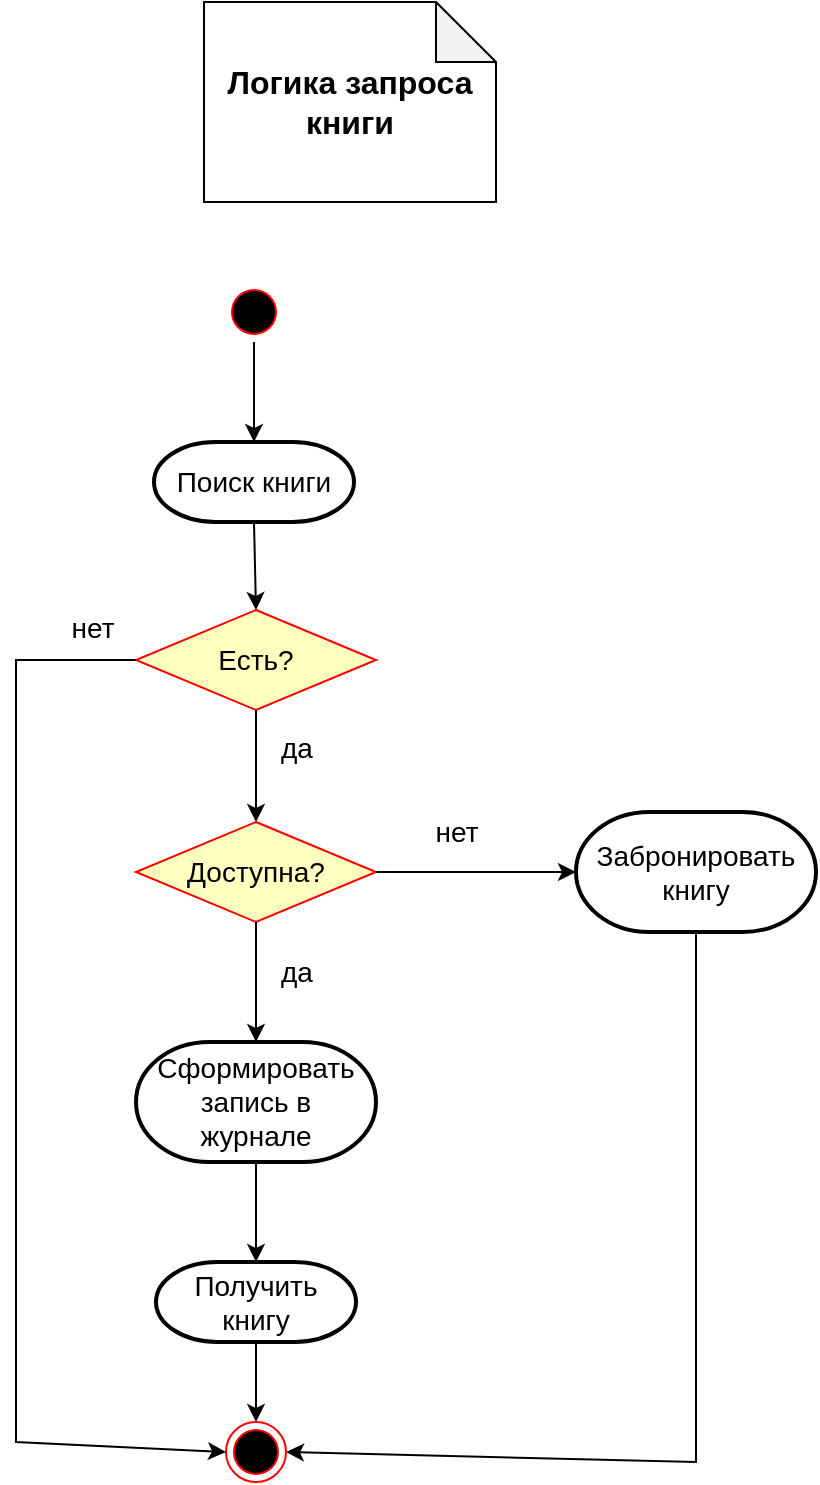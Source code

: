 <mxfile version="26.0.9">
  <diagram name="Страница — 1" id="IEhoOxj-hiJCex0_yVB8">
    <mxGraphModel dx="1052" dy="695" grid="1" gridSize="10" guides="1" tooltips="1" connect="1" arrows="1" fold="1" page="1" pageScale="1" pageWidth="827" pageHeight="1169" math="0" shadow="0">
      <root>
        <mxCell id="0" />
        <mxCell id="1" parent="0" />
        <mxCell id="Ov4vm0zm-csYnfMT60Ja-1" value="&lt;font style=&quot;font-size: 16px;&quot;&gt;&lt;b&gt;Логика запроса книги&lt;/b&gt;&lt;/font&gt;" style="shape=note;whiteSpace=wrap;html=1;backgroundOutline=1;darkOpacity=0.05;" vertex="1" parent="1">
          <mxGeometry x="374" y="30" width="146" height="100" as="geometry" />
        </mxCell>
        <mxCell id="Ov4vm0zm-csYnfMT60Ja-2" value="" style="endArrow=classic;html=1;rounded=0;exitX=0.5;exitY=1;exitDx=0;exitDy=0;exitPerimeter=0;entryX=1;entryY=0.5;entryDx=0;entryDy=0;" edge="1" parent="1" source="Ov4vm0zm-csYnfMT60Ja-31" target="Ov4vm0zm-csYnfMT60Ja-25">
          <mxGeometry width="50" height="50" relative="1" as="geometry">
            <mxPoint x="660" y="660" as="sourcePoint" />
            <mxPoint x="710" y="610" as="targetPoint" />
            <Array as="points">
              <mxPoint x="620" y="760" />
            </Array>
          </mxGeometry>
        </mxCell>
        <mxCell id="Ov4vm0zm-csYnfMT60Ja-3" value="" style="ellipse;html=1;shape=startState;fillColor=#000000;strokeColor=#ff0000;" vertex="1" parent="1">
          <mxGeometry x="384" y="170" width="30" height="30" as="geometry" />
        </mxCell>
        <mxCell id="Ov4vm0zm-csYnfMT60Ja-10" value="&lt;font style=&quot;font-size: 14px;&quot;&gt;Поиск книги&lt;/font&gt;" style="strokeWidth=2;html=1;shape=mxgraph.flowchart.terminator;whiteSpace=wrap;" vertex="1" parent="1">
          <mxGeometry x="349" y="250" width="100" height="40" as="geometry" />
        </mxCell>
        <mxCell id="Ov4vm0zm-csYnfMT60Ja-11" value="&lt;font style=&quot;font-size: 14px;&quot;&gt;Есть?&lt;/font&gt;" style="rhombus;whiteSpace=wrap;html=1;fontColor=#000000;fillColor=#ffffc0;strokeColor=#ff0000;" vertex="1" parent="1">
          <mxGeometry x="340" y="334" width="120" height="50" as="geometry" />
        </mxCell>
        <mxCell id="Ov4vm0zm-csYnfMT60Ja-14" value="" style="endArrow=classic;html=1;rounded=0;exitX=0.5;exitY=1;exitDx=0;exitDy=0;entryX=0.5;entryY=0;entryDx=0;entryDy=0;entryPerimeter=0;" edge="1" parent="1" source="Ov4vm0zm-csYnfMT60Ja-3" target="Ov4vm0zm-csYnfMT60Ja-10">
          <mxGeometry width="50" height="50" relative="1" as="geometry">
            <mxPoint x="410" y="220" as="sourcePoint" />
            <mxPoint x="460" y="170" as="targetPoint" />
          </mxGeometry>
        </mxCell>
        <mxCell id="Ov4vm0zm-csYnfMT60Ja-15" value="" style="endArrow=classic;html=1;rounded=0;exitX=0.5;exitY=1;exitDx=0;exitDy=0;exitPerimeter=0;entryX=0.5;entryY=0;entryDx=0;entryDy=0;" edge="1" parent="1" source="Ov4vm0zm-csYnfMT60Ja-10" target="Ov4vm0zm-csYnfMT60Ja-11">
          <mxGeometry width="50" height="50" relative="1" as="geometry">
            <mxPoint x="450" y="300" as="sourcePoint" />
            <mxPoint x="500" y="250" as="targetPoint" />
          </mxGeometry>
        </mxCell>
        <mxCell id="Ov4vm0zm-csYnfMT60Ja-16" value="" style="endArrow=classic;html=1;rounded=0;exitX=0.5;exitY=1;exitDx=0;exitDy=0;" edge="1" parent="1" source="Ov4vm0zm-csYnfMT60Ja-11">
          <mxGeometry width="50" height="50" relative="1" as="geometry">
            <mxPoint x="420" y="430" as="sourcePoint" />
            <mxPoint x="400" y="440" as="targetPoint" />
          </mxGeometry>
        </mxCell>
        <mxCell id="Ov4vm0zm-csYnfMT60Ja-17" value="&lt;font style=&quot;font-size: 14px;&quot;&gt;Доступна?&lt;/font&gt;" style="rhombus;whiteSpace=wrap;html=1;fontColor=#000000;fillColor=#ffffc0;strokeColor=#ff0000;" vertex="1" parent="1">
          <mxGeometry x="340" y="440" width="120" height="50" as="geometry" />
        </mxCell>
        <mxCell id="Ov4vm0zm-csYnfMT60Ja-19" value="" style="endArrow=classic;html=1;rounded=0;exitX=0.5;exitY=1;exitDx=0;exitDy=0;" edge="1" parent="1" source="Ov4vm0zm-csYnfMT60Ja-17">
          <mxGeometry width="50" height="50" relative="1" as="geometry">
            <mxPoint x="410" y="520" as="sourcePoint" />
            <mxPoint x="400" y="550" as="targetPoint" />
          </mxGeometry>
        </mxCell>
        <mxCell id="Ov4vm0zm-csYnfMT60Ja-20" value="&lt;font style=&quot;font-size: 14px;&quot;&gt;Сформировать&lt;/font&gt;&lt;div&gt;&lt;font style=&quot;font-size: 14px;&quot;&gt;запись в&lt;/font&gt;&lt;/div&gt;&lt;div&gt;&lt;font style=&quot;font-size: 14px;&quot;&gt;журнале&lt;/font&gt;&lt;/div&gt;" style="strokeWidth=2;html=1;shape=mxgraph.flowchart.terminator;whiteSpace=wrap;" vertex="1" parent="1">
          <mxGeometry x="340" y="550" width="120" height="60" as="geometry" />
        </mxCell>
        <mxCell id="Ov4vm0zm-csYnfMT60Ja-23" value="&lt;font style=&quot;font-size: 14px;&quot;&gt;Получить книгу&lt;/font&gt;" style="strokeWidth=2;html=1;shape=mxgraph.flowchart.terminator;whiteSpace=wrap;" vertex="1" parent="1">
          <mxGeometry x="350" y="660" width="100" height="40" as="geometry" />
        </mxCell>
        <mxCell id="Ov4vm0zm-csYnfMT60Ja-24" value="" style="endArrow=classic;html=1;rounded=0;exitX=0.5;exitY=1;exitDx=0;exitDy=0;exitPerimeter=0;entryX=0.5;entryY=0;entryDx=0;entryDy=0;entryPerimeter=0;" edge="1" parent="1" source="Ov4vm0zm-csYnfMT60Ja-20" target="Ov4vm0zm-csYnfMT60Ja-23">
          <mxGeometry width="50" height="50" relative="1" as="geometry">
            <mxPoint x="440" y="630" as="sourcePoint" />
            <mxPoint x="490" y="580" as="targetPoint" />
          </mxGeometry>
        </mxCell>
        <mxCell id="Ov4vm0zm-csYnfMT60Ja-25" value="" style="ellipse;html=1;shape=endState;fillColor=#000000;strokeColor=#ff0000;" vertex="1" parent="1">
          <mxGeometry x="385" y="740" width="30" height="30" as="geometry" />
        </mxCell>
        <mxCell id="Ov4vm0zm-csYnfMT60Ja-26" value="" style="endArrow=classic;html=1;rounded=0;exitX=0.5;exitY=1;exitDx=0;exitDy=0;exitPerimeter=0;entryX=0.5;entryY=0;entryDx=0;entryDy=0;" edge="1" parent="1" source="Ov4vm0zm-csYnfMT60Ja-23" target="Ov4vm0zm-csYnfMT60Ja-25">
          <mxGeometry width="50" height="50" relative="1" as="geometry">
            <mxPoint x="420" y="720" as="sourcePoint" />
            <mxPoint x="470" y="670" as="targetPoint" />
          </mxGeometry>
        </mxCell>
        <mxCell id="Ov4vm0zm-csYnfMT60Ja-27" value="&lt;font style=&quot;font-size: 14px;&quot;&gt;да&lt;/font&gt;" style="text;html=1;align=center;verticalAlign=middle;resizable=0;points=[];autosize=1;strokeColor=none;fillColor=none;" vertex="1" parent="1">
          <mxGeometry x="400" y="388" width="40" height="30" as="geometry" />
        </mxCell>
        <mxCell id="Ov4vm0zm-csYnfMT60Ja-28" value="" style="endArrow=classic;html=1;rounded=0;exitX=0;exitY=0.5;exitDx=0;exitDy=0;entryX=0;entryY=0.5;entryDx=0;entryDy=0;" edge="1" parent="1" source="Ov4vm0zm-csYnfMT60Ja-11" target="Ov4vm0zm-csYnfMT60Ja-25">
          <mxGeometry width="50" height="50" relative="1" as="geometry">
            <mxPoint x="250" y="370" as="sourcePoint" />
            <mxPoint x="300" y="320" as="targetPoint" />
            <Array as="points">
              <mxPoint x="280" y="359" />
              <mxPoint x="280" y="750" />
            </Array>
          </mxGeometry>
        </mxCell>
        <mxCell id="Ov4vm0zm-csYnfMT60Ja-29" value="&lt;font style=&quot;font-size: 14px;&quot;&gt;нет&lt;/font&gt;" style="text;html=1;align=center;verticalAlign=middle;resizable=0;points=[];autosize=1;strokeColor=none;fillColor=none;" vertex="1" parent="1">
          <mxGeometry x="298" y="328" width="40" height="30" as="geometry" />
        </mxCell>
        <mxCell id="Ov4vm0zm-csYnfMT60Ja-30" value="&lt;font style=&quot;font-size: 14px;&quot;&gt;да&lt;/font&gt;" style="text;html=1;align=center;verticalAlign=middle;resizable=0;points=[];autosize=1;strokeColor=none;fillColor=none;" vertex="1" parent="1">
          <mxGeometry x="400" y="500" width="40" height="30" as="geometry" />
        </mxCell>
        <mxCell id="Ov4vm0zm-csYnfMT60Ja-31" value="&lt;span style=&quot;font-size: 14px;&quot;&gt;Забронировать&lt;/span&gt;&lt;div&gt;&lt;span style=&quot;font-size: 14px;&quot;&gt;книгу&lt;/span&gt;&lt;/div&gt;" style="strokeWidth=2;html=1;shape=mxgraph.flowchart.terminator;whiteSpace=wrap;" vertex="1" parent="1">
          <mxGeometry x="560" y="435" width="120" height="60" as="geometry" />
        </mxCell>
        <mxCell id="Ov4vm0zm-csYnfMT60Ja-33" value="" style="endArrow=classic;html=1;rounded=0;exitX=1;exitY=0.5;exitDx=0;exitDy=0;entryX=0;entryY=0.5;entryDx=0;entryDy=0;entryPerimeter=0;" edge="1" parent="1" source="Ov4vm0zm-csYnfMT60Ja-17" target="Ov4vm0zm-csYnfMT60Ja-31">
          <mxGeometry width="50" height="50" relative="1" as="geometry">
            <mxPoint x="500" y="460" as="sourcePoint" />
            <mxPoint x="550" y="410" as="targetPoint" />
          </mxGeometry>
        </mxCell>
        <mxCell id="Ov4vm0zm-csYnfMT60Ja-34" value="&lt;font style=&quot;font-size: 14px;&quot;&gt;нет&lt;/font&gt;" style="text;html=1;align=center;verticalAlign=middle;resizable=0;points=[];autosize=1;strokeColor=none;fillColor=none;" vertex="1" parent="1">
          <mxGeometry x="480" y="430" width="40" height="30" as="geometry" />
        </mxCell>
      </root>
    </mxGraphModel>
  </diagram>
</mxfile>
